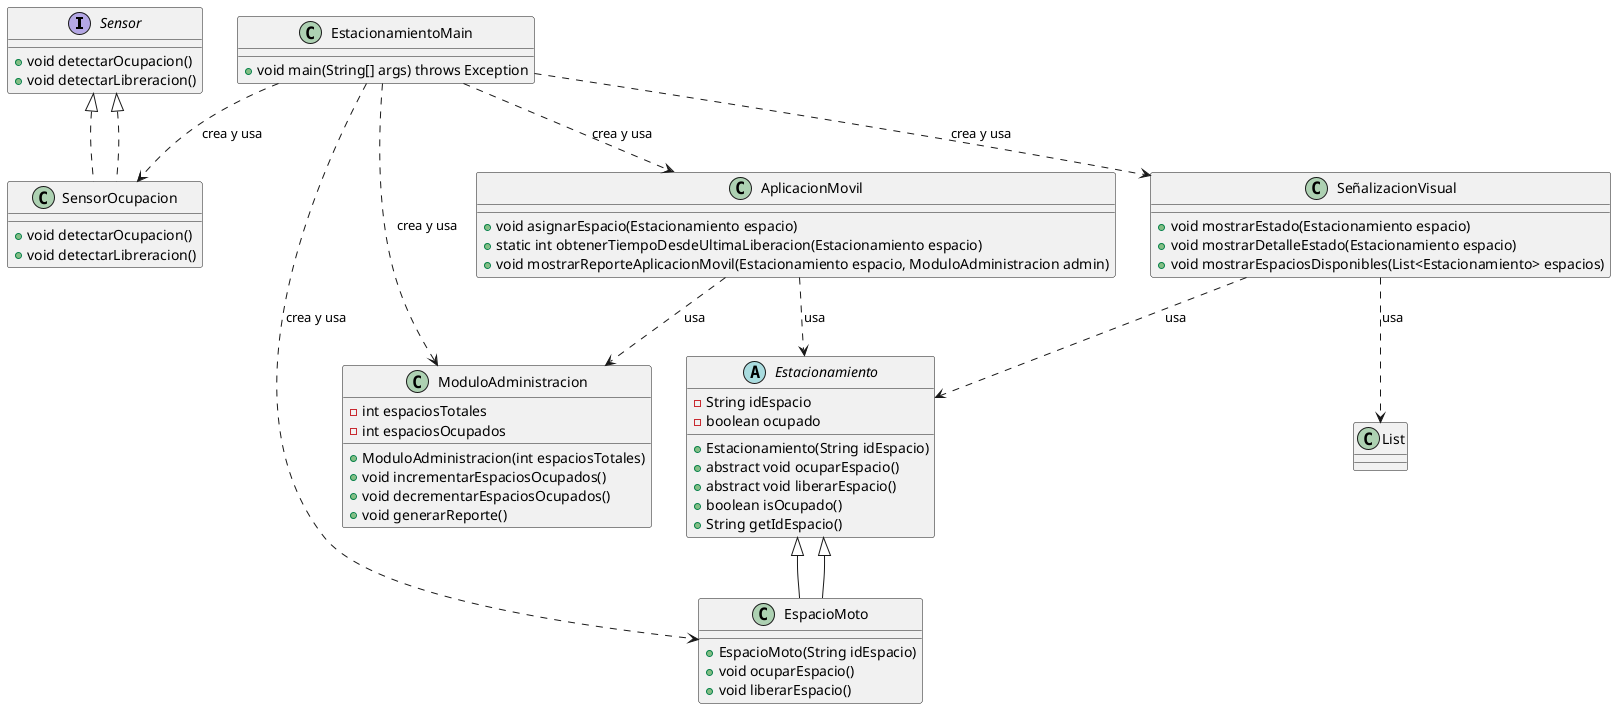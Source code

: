 @startuml Diagrama

interface Sensor {
    +void detectarOcupacion()
    +void detectarLibreracion()
}

abstract class Estacionamiento {
    - String idEspacio
    - boolean ocupado
    + Estacionamiento(String idEspacio)
    + abstract void ocuparEspacio()
    + abstract void liberarEspacio()
    + boolean isOcupado()
    + String getIdEspacio()
}

class EspacioMoto extends Estacionamiento {
    + EspacioMoto(String idEspacio)
    + void ocuparEspacio()
    + void liberarEspacio()
}

class SensorOcupacion implements Sensor {
    + void detectarOcupacion()
    + void detectarLibreracion()
}

class AplicacionMovil {
    + void asignarEspacio(Estacionamiento espacio)
    + static int obtenerTiempoDesdeUltimaLiberacion(Estacionamiento espacio)
    + void mostrarReporteAplicacionMovil(Estacionamiento espacio, ModuloAdministracion admin)
}

class SeñalizacionVisual {
    + void mostrarEstado(Estacionamiento espacio)
    + void mostrarDetalleEstado(Estacionamiento espacio)
    + void mostrarEspaciosDisponibles(List<Estacionamiento> espacios)
}

class ModuloAdministracion {
    - int espaciosTotales
    - int espaciosOcupados
    + ModuloAdministracion(int espaciosTotales)
    + void incrementarEspaciosOcupados()
    + void decrementarEspaciosOcupados()
    + void generarReporte()
}

class EstacionamientoMain {
    + void main(String[] args) throws Exception
}

Estacionamiento <|-- EspacioMoto
Sensor <|.. SensorOcupacion
EstacionamientoMain ..> AplicacionMovil : "crea y usa"
EstacionamientoMain ..> EspacioMoto : "crea y usa"
EstacionamientoMain ..> SensorOcupacion : "crea y usa"
EstacionamientoMain ..> SeñalizacionVisual : "crea y usa"
EstacionamientoMain ..> ModuloAdministracion : "crea y usa"
AplicacionMovil ..> Estacionamiento : "usa"
AplicacionMovil ..> ModuloAdministracion : "usa"
SeñalizacionVisual ..> Estacionamiento : "usa"
SeñalizacionVisual ..> List : "usa"

@enduml
